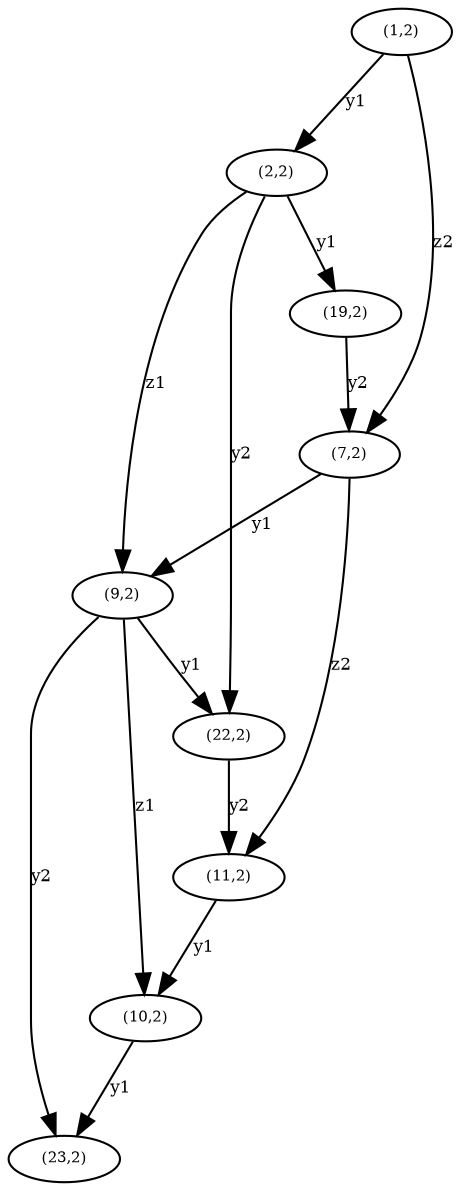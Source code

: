 digraph D2_2 {
"Hv(1,2)" [label="(1,2)",fontsize=7,width=.01,height=.01];
"Hv(1,2)" -> "Hv(2,2)" [label="y1",fontsize=8];
"Hv(1,2)" -> "Hv(7,2)" [label="z2",fontsize=8];
"Hv(2,2)" [label="(2,2)",fontsize=7,width=.01,height=.01];
"Hv(2,2)" -> "Hv(22,2)" [label="y2",fontsize=8];
"Hv(2,2)" -> "Hv(19,2)" [label="y1",fontsize=8];
"Hv(2,2)" -> "Hv(9,2)" [label="z1",fontsize=8];
"Hv(7,2)" [label="(7,2)",fontsize=7,width=.01,height=.01];
"Hv(7,2)" -> "Hv(9,2)" [label="y1",fontsize=8];
"Hv(7,2)" -> "Hv(11,2)" [label="z2",fontsize=8];
"Hv(9,2)" [label="(9,2)",fontsize=7,width=.01,height=.01];
"Hv(9,2)" -> "Hv(22,2)" [label="y1",fontsize=8];
"Hv(9,2)" -> "Hv(23,2)" [label="y2",fontsize=8];
"Hv(9,2)" -> "Hv(10,2)" [label="z1",fontsize=8];
"Hv(10,2)" [label="(10,2)",fontsize=7,width=.01,height=.01];
"Hv(10,2)" -> "Hv(23,2)" [label="y1",fontsize=8];
"Hv(11,2)" [label="(11,2)",fontsize=7,width=.01,height=.01];
"Hv(11,2)" -> "Hv(10,2)" [label="y1",fontsize=8];
"Hv(19,2)" [label="(19,2)",fontsize=7,width=.01,height=.01];
"Hv(19,2)" -> "Hv(7,2)" [label="y2",fontsize=8];
"Hv(22,2)" [label="(22,2)",fontsize=7,width=.01,height=.01];
"Hv(22,2)" -> "Hv(11,2)" [label="y2",fontsize=8];
"Hv(23,2)" [label="(23,2)",fontsize=7,width=.01,height=.01];
}